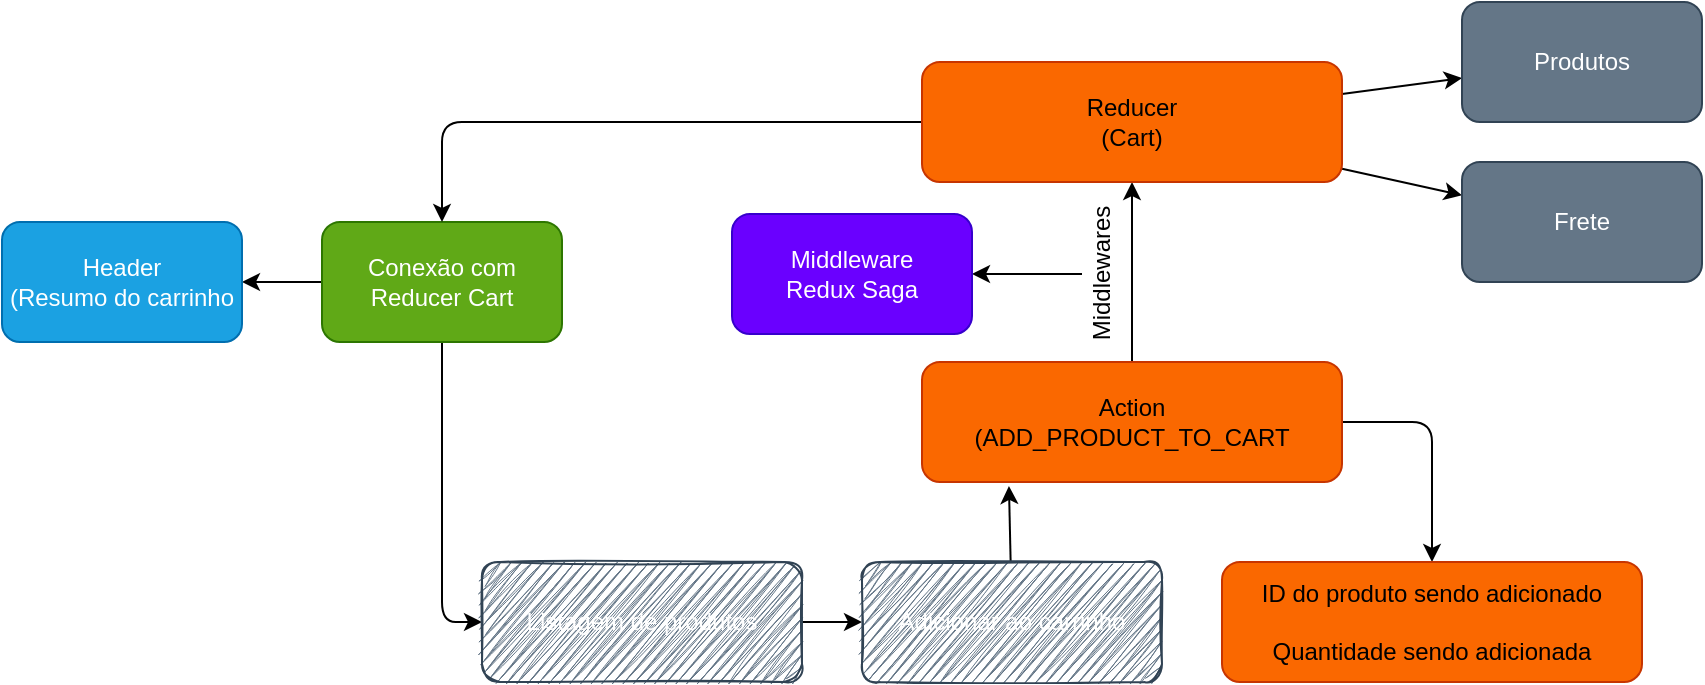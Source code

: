 <mxfile>
    <diagram id="VToJo-J7M67abkkexOMm" name="Page-1">
        <mxGraphModel dx="686" dy="538" grid="1" gridSize="10" guides="1" tooltips="1" connect="1" arrows="1" fold="1" page="1" pageScale="1" pageWidth="850" pageHeight="1100" math="0" shadow="0">
            <root>
                <mxCell id="0"/>
                <mxCell id="1" parent="0"/>
                <mxCell id="12" style="edgeStyle=none;html=1;entryX=0;entryY=0.5;entryDx=0;entryDy=0;" edge="1" parent="1" source="2" target="4">
                    <mxGeometry relative="1" as="geometry">
                        <Array as="points">
                            <mxPoint x="220" y="360"/>
                        </Array>
                    </mxGeometry>
                </mxCell>
                <mxCell id="25" style="edgeStyle=none;html=1;" edge="1" parent="1" source="2" target="23">
                    <mxGeometry relative="1" as="geometry"/>
                </mxCell>
                <mxCell id="2" value="Conexão com Reducer Cart" style="rounded=1;whiteSpace=wrap;html=1;fillColor=#60a917;strokeColor=#2D7600;sketch=0;fillStyle=auto;fontColor=#ffffff;" vertex="1" parent="1">
                    <mxGeometry x="160" y="160" width="120" height="60" as="geometry"/>
                </mxCell>
                <mxCell id="13" style="edgeStyle=none;html=1;entryX=0;entryY=0.5;entryDx=0;entryDy=0;" edge="1" parent="1" source="4" target="5">
                    <mxGeometry relative="1" as="geometry"/>
                </mxCell>
                <mxCell id="4" value="Listagem de produtos" style="rounded=1;whiteSpace=wrap;html=1;glass=0;shadow=0;sketch=1;fillStyle=zigzag;fillColor=#647687;fontColor=#ffffff;strokeColor=#314354;" vertex="1" parent="1">
                    <mxGeometry x="240" y="330" width="160" height="60" as="geometry"/>
                </mxCell>
                <mxCell id="14" style="edgeStyle=none;html=1;entryX=0.207;entryY=1.033;entryDx=0;entryDy=0;entryPerimeter=0;" edge="1" parent="1" source="5" target="6">
                    <mxGeometry relative="1" as="geometry"/>
                </mxCell>
                <mxCell id="5" value="Adicionar ao carrinho" style="rounded=1;whiteSpace=wrap;html=1;shadow=0;sketch=1;glass=0;fillColor=#647687;fontColor=#ffffff;strokeColor=#314354;fillStyle=zigzag;" vertex="1" parent="1">
                    <mxGeometry x="430" y="330" width="150" height="60" as="geometry"/>
                </mxCell>
                <mxCell id="16" style="edgeStyle=none;html=1;entryX=0.5;entryY=1;entryDx=0;entryDy=0;" edge="1" parent="1" source="6" target="7">
                    <mxGeometry relative="1" as="geometry"/>
                </mxCell>
                <mxCell id="22" style="edgeStyle=none;html=1;entryX=0.5;entryY=0;entryDx=0;entryDy=0;" edge="1" parent="1" source="6" target="21">
                    <mxGeometry relative="1" as="geometry">
                        <Array as="points">
                            <mxPoint x="715" y="260"/>
                        </Array>
                    </mxGeometry>
                </mxCell>
                <mxCell id="6" value="Action&lt;br&gt;(ADD_PRODUCT_TO_CART" style="rounded=1;whiteSpace=wrap;html=1;shadow=0;glass=0;sketch=0;fillStyle=auto;strokeColor=#C73500;fillColor=#fa6800;fontColor=#000000;" vertex="1" parent="1">
                    <mxGeometry x="460" y="230" width="210" height="60" as="geometry"/>
                </mxCell>
                <mxCell id="10" style="edgeStyle=none;html=1;" edge="1" parent="1" source="7" target="8">
                    <mxGeometry relative="1" as="geometry"/>
                </mxCell>
                <mxCell id="11" style="edgeStyle=none;html=1;" edge="1" parent="1" source="7" target="9">
                    <mxGeometry relative="1" as="geometry"/>
                </mxCell>
                <mxCell id="20" style="edgeStyle=none;html=1;entryX=0.5;entryY=0;entryDx=0;entryDy=0;" edge="1" parent="1" source="7" target="2">
                    <mxGeometry relative="1" as="geometry">
                        <Array as="points">
                            <mxPoint x="220" y="110"/>
                        </Array>
                    </mxGeometry>
                </mxCell>
                <mxCell id="7" value="Reducer&lt;br&gt;(Cart)" style="rounded=1;whiteSpace=wrap;html=1;shadow=0;glass=0;sketch=0;fillStyle=auto;strokeColor=#C73500;fillColor=#fa6800;fontColor=#000000;" vertex="1" parent="1">
                    <mxGeometry x="460" y="80" width="210" height="60" as="geometry"/>
                </mxCell>
                <mxCell id="8" value="Produtos" style="rounded=1;whiteSpace=wrap;html=1;shadow=0;glass=0;sketch=0;fillStyle=auto;strokeColor=#314354;fillColor=#647687;fontColor=#ffffff;" vertex="1" parent="1">
                    <mxGeometry x="730" y="50" width="120" height="60" as="geometry"/>
                </mxCell>
                <mxCell id="9" value="Frete" style="rounded=1;whiteSpace=wrap;html=1;shadow=0;glass=0;sketch=0;fillStyle=auto;strokeColor=#314354;fillColor=#647687;fontColor=#ffffff;" vertex="1" parent="1">
                    <mxGeometry x="730" y="130" width="120" height="60" as="geometry"/>
                </mxCell>
                <mxCell id="19" style="edgeStyle=none;html=1;entryX=1;entryY=0.5;entryDx=0;entryDy=0;" edge="1" parent="1" source="17" target="18">
                    <mxGeometry relative="1" as="geometry"/>
                </mxCell>
                <mxCell id="17" value="Middlewares" style="text;html=1;align=center;verticalAlign=middle;resizable=0;points=[];autosize=1;strokeColor=none;fillColor=none;rotation=-90;" vertex="1" parent="1">
                    <mxGeometry x="510" y="176" width="80" height="20" as="geometry"/>
                </mxCell>
                <mxCell id="18" value="Middleware&lt;br&gt;Redux Saga" style="rounded=1;whiteSpace=wrap;html=1;sketch=0;fillStyle=auto;fillColor=#6a00ff;fontColor=#ffffff;strokeColor=#3700CC;" vertex="1" parent="1">
                    <mxGeometry x="365" y="156" width="120" height="60" as="geometry"/>
                </mxCell>
                <mxCell id="21" value="ID do produto sendo adicionado&lt;br&gt;&lt;br&gt;Quantidade sendo adicionada" style="rounded=1;whiteSpace=wrap;html=1;shadow=0;glass=0;sketch=0;fillStyle=auto;strokeColor=#C73500;fillColor=#fa6800;fontColor=#000000;" vertex="1" parent="1">
                    <mxGeometry x="610" y="330" width="210" height="60" as="geometry"/>
                </mxCell>
                <mxCell id="23" value="Header&lt;br&gt;(Resumo do carrinho" style="rounded=1;whiteSpace=wrap;html=1;fillColor=#1ba1e2;strokeColor=#006EAF;sketch=0;fillStyle=auto;fontColor=#ffffff;" vertex="1" parent="1">
                    <mxGeometry y="160" width="120" height="60" as="geometry"/>
                </mxCell>
            </root>
        </mxGraphModel>
    </diagram>
</mxfile>